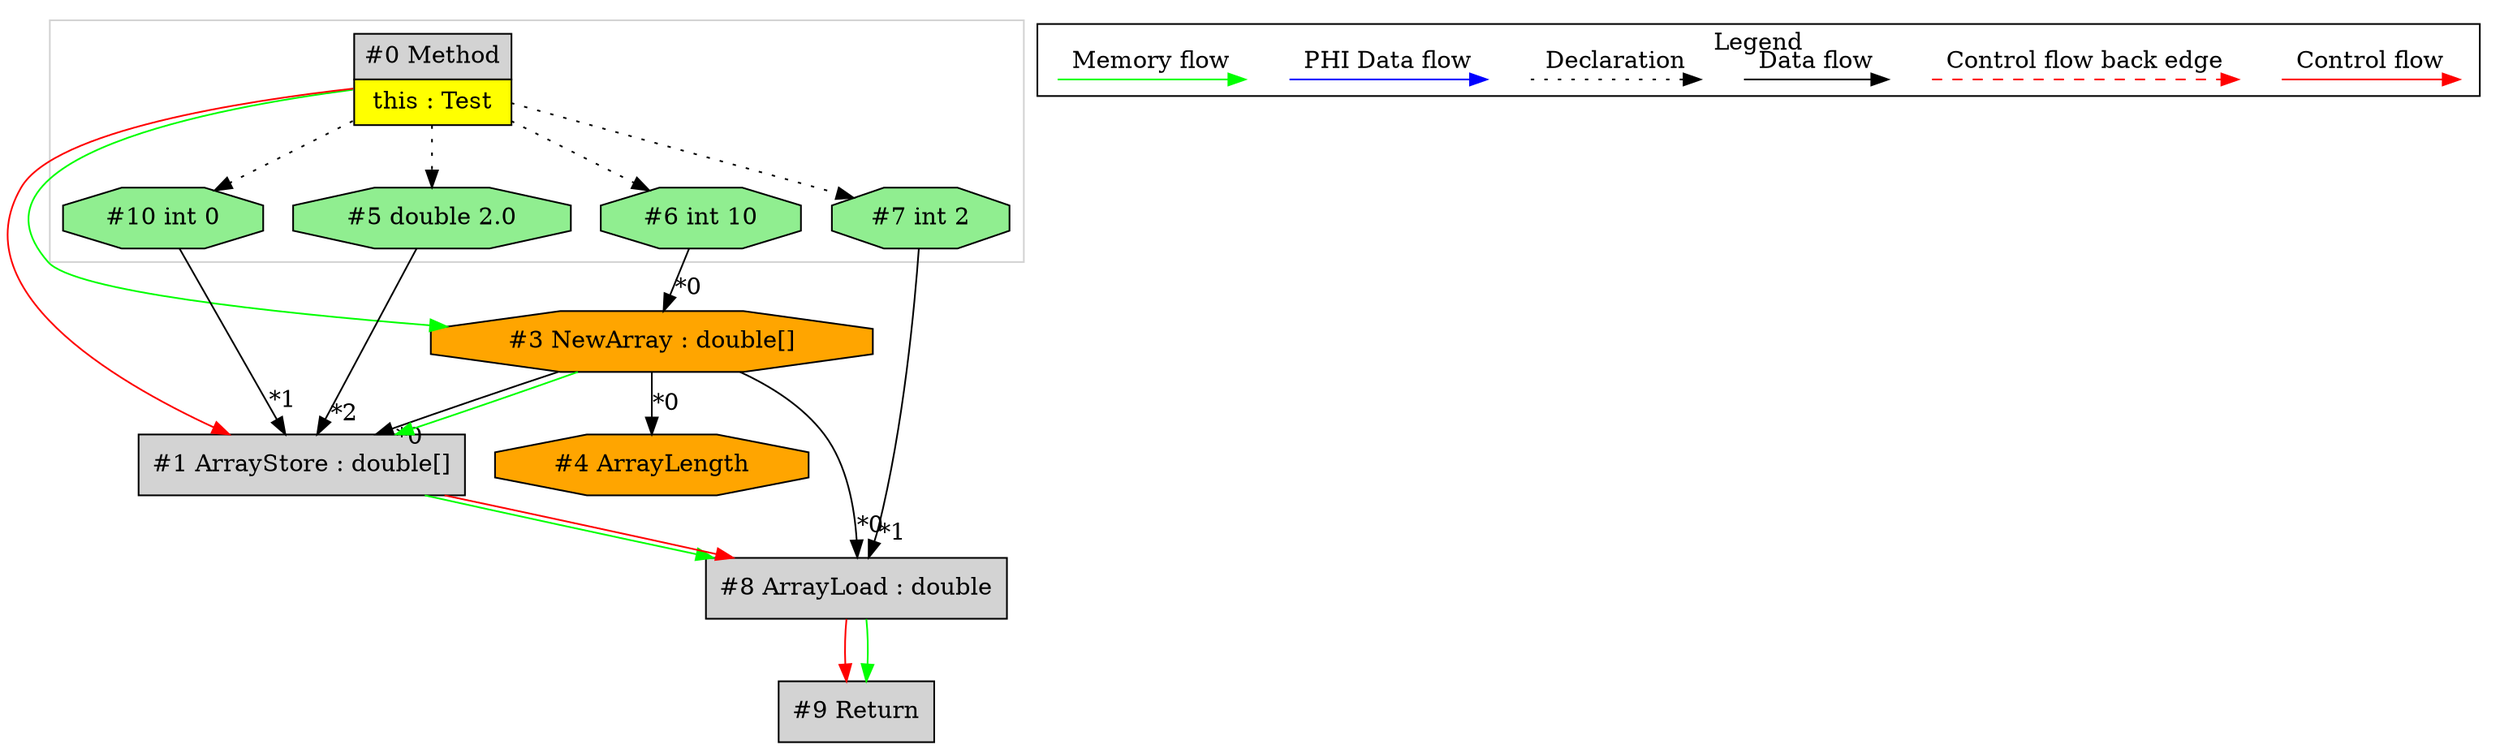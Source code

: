 digraph {
 node0[margin="0", label=<<table border="0" cellborder="1" cellspacing="0" cellpadding="5"><tr><td colspan="1">#0 Method</td></tr><tr><td port="prj2" bgcolor="yellow">this : Test</td></tr></table>>,shape=none, fillcolor=lightgrey, style=filled];
 node3[label="#3 NewArray : double[]",shape=octagon, fillcolor=orange, style=filled];
 node6 -> node3[headlabel="*0", labeldistance=2];
 node0 -> node3[labeldistance=2, color=green, constraint=false];
 node6[label="#6 int 10",shape=octagon, fillcolor=lightgreen, style=filled];
 node0 -> node6[style=dotted];
 node8[label="#8 ArrayLoad : double",shape=box, fillcolor=lightgrey, style=filled];
 node3 -> node8[headlabel="*0", labeldistance=2];
 node7 -> node8[headlabel="*1", labeldistance=2];
 node1 -> node8[labeldistance=2, color=green, constraint=false];
 node1 -> node8[labeldistance=2, color=red, fontcolor=red];
 node1[label="#1 ArrayStore : double[]",shape=box, fillcolor=lightgrey, style=filled];
 node3 -> node1[headlabel="*0", labeldistance=2];
 node10 -> node1[headlabel="*1", labeldistance=2];
 node5 -> node1[headlabel="*2", labeldistance=2];
 node3 -> node1[labeldistance=2, color=green, constraint=false];
 node0 -> node1[labeldistance=2, color=red, fontcolor=red];
 node5[label="#5 double 2.0",shape=octagon, fillcolor=lightgreen, style=filled];
 node0 -> node5[style=dotted];
 node10[label="#10 int 0",shape=octagon, fillcolor=lightgreen, style=filled];
 node0 -> node10[style=dotted];
 node7[label="#7 int 2",shape=octagon, fillcolor=lightgreen, style=filled];
 node0 -> node7[style=dotted];
 node9[label="#9 Return",shape=box, fillcolor=lightgrey, style=filled];
 node8 -> node9[labeldistance=2, color=red, fontcolor=red];
 node8 -> node9[labeldistance=2, color=green, constraint=false];
 node4[label="#4 ArrayLength",shape=octagon, fillcolor=orange, style=filled];
 node3 -> node4[headlabel="*0", labeldistance=2];
 subgraph cluster_0 {
  color=lightgray;
  node0;
  node5;
  node6;
  node7;
  node10;
 }
 subgraph cluster_000 {
  label = "Legend";
  node [shape=point]
  {
   rank=same;
   c0 [style = invis];
   c1 [style = invis];
   c2 [style = invis];
   c3 [style = invis];
   d0 [style = invis];
   d1 [style = invis];
   d2 [style = invis];
   d3 [style = invis];
   d4 [style = invis];
   d5 [style = invis];
   d6 [style = invis];
   d7 [style = invis];
  }
  c0 -> c1 [label="Control flow", style=solid, color=red]
  c2 -> c3 [label="Control flow back edge", style=dashed, color=red]
  d0 -> d1 [label="Data flow"]
  d2 -> d3 [label="Declaration", style=dotted]
  d4 -> d5 [label="PHI Data flow", color=blue]
  d6 -> d7 [label="Memory flow", color=green]
 }

}
